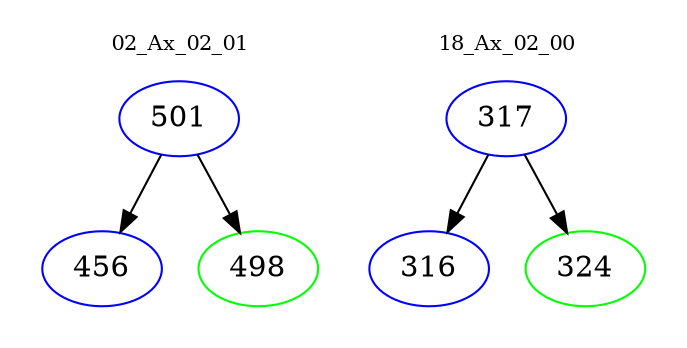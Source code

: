 digraph{
subgraph cluster_0 {
color = white
label = "02_Ax_02_01";
fontsize=10;
T0_501 [label="501", color="blue"]
T0_501 -> T0_456 [color="black"]
T0_456 [label="456", color="blue"]
T0_501 -> T0_498 [color="black"]
T0_498 [label="498", color="green"]
}
subgraph cluster_1 {
color = white
label = "18_Ax_02_00";
fontsize=10;
T1_317 [label="317", color="blue"]
T1_317 -> T1_316 [color="black"]
T1_316 [label="316", color="blue"]
T1_317 -> T1_324 [color="black"]
T1_324 [label="324", color="green"]
}
}
